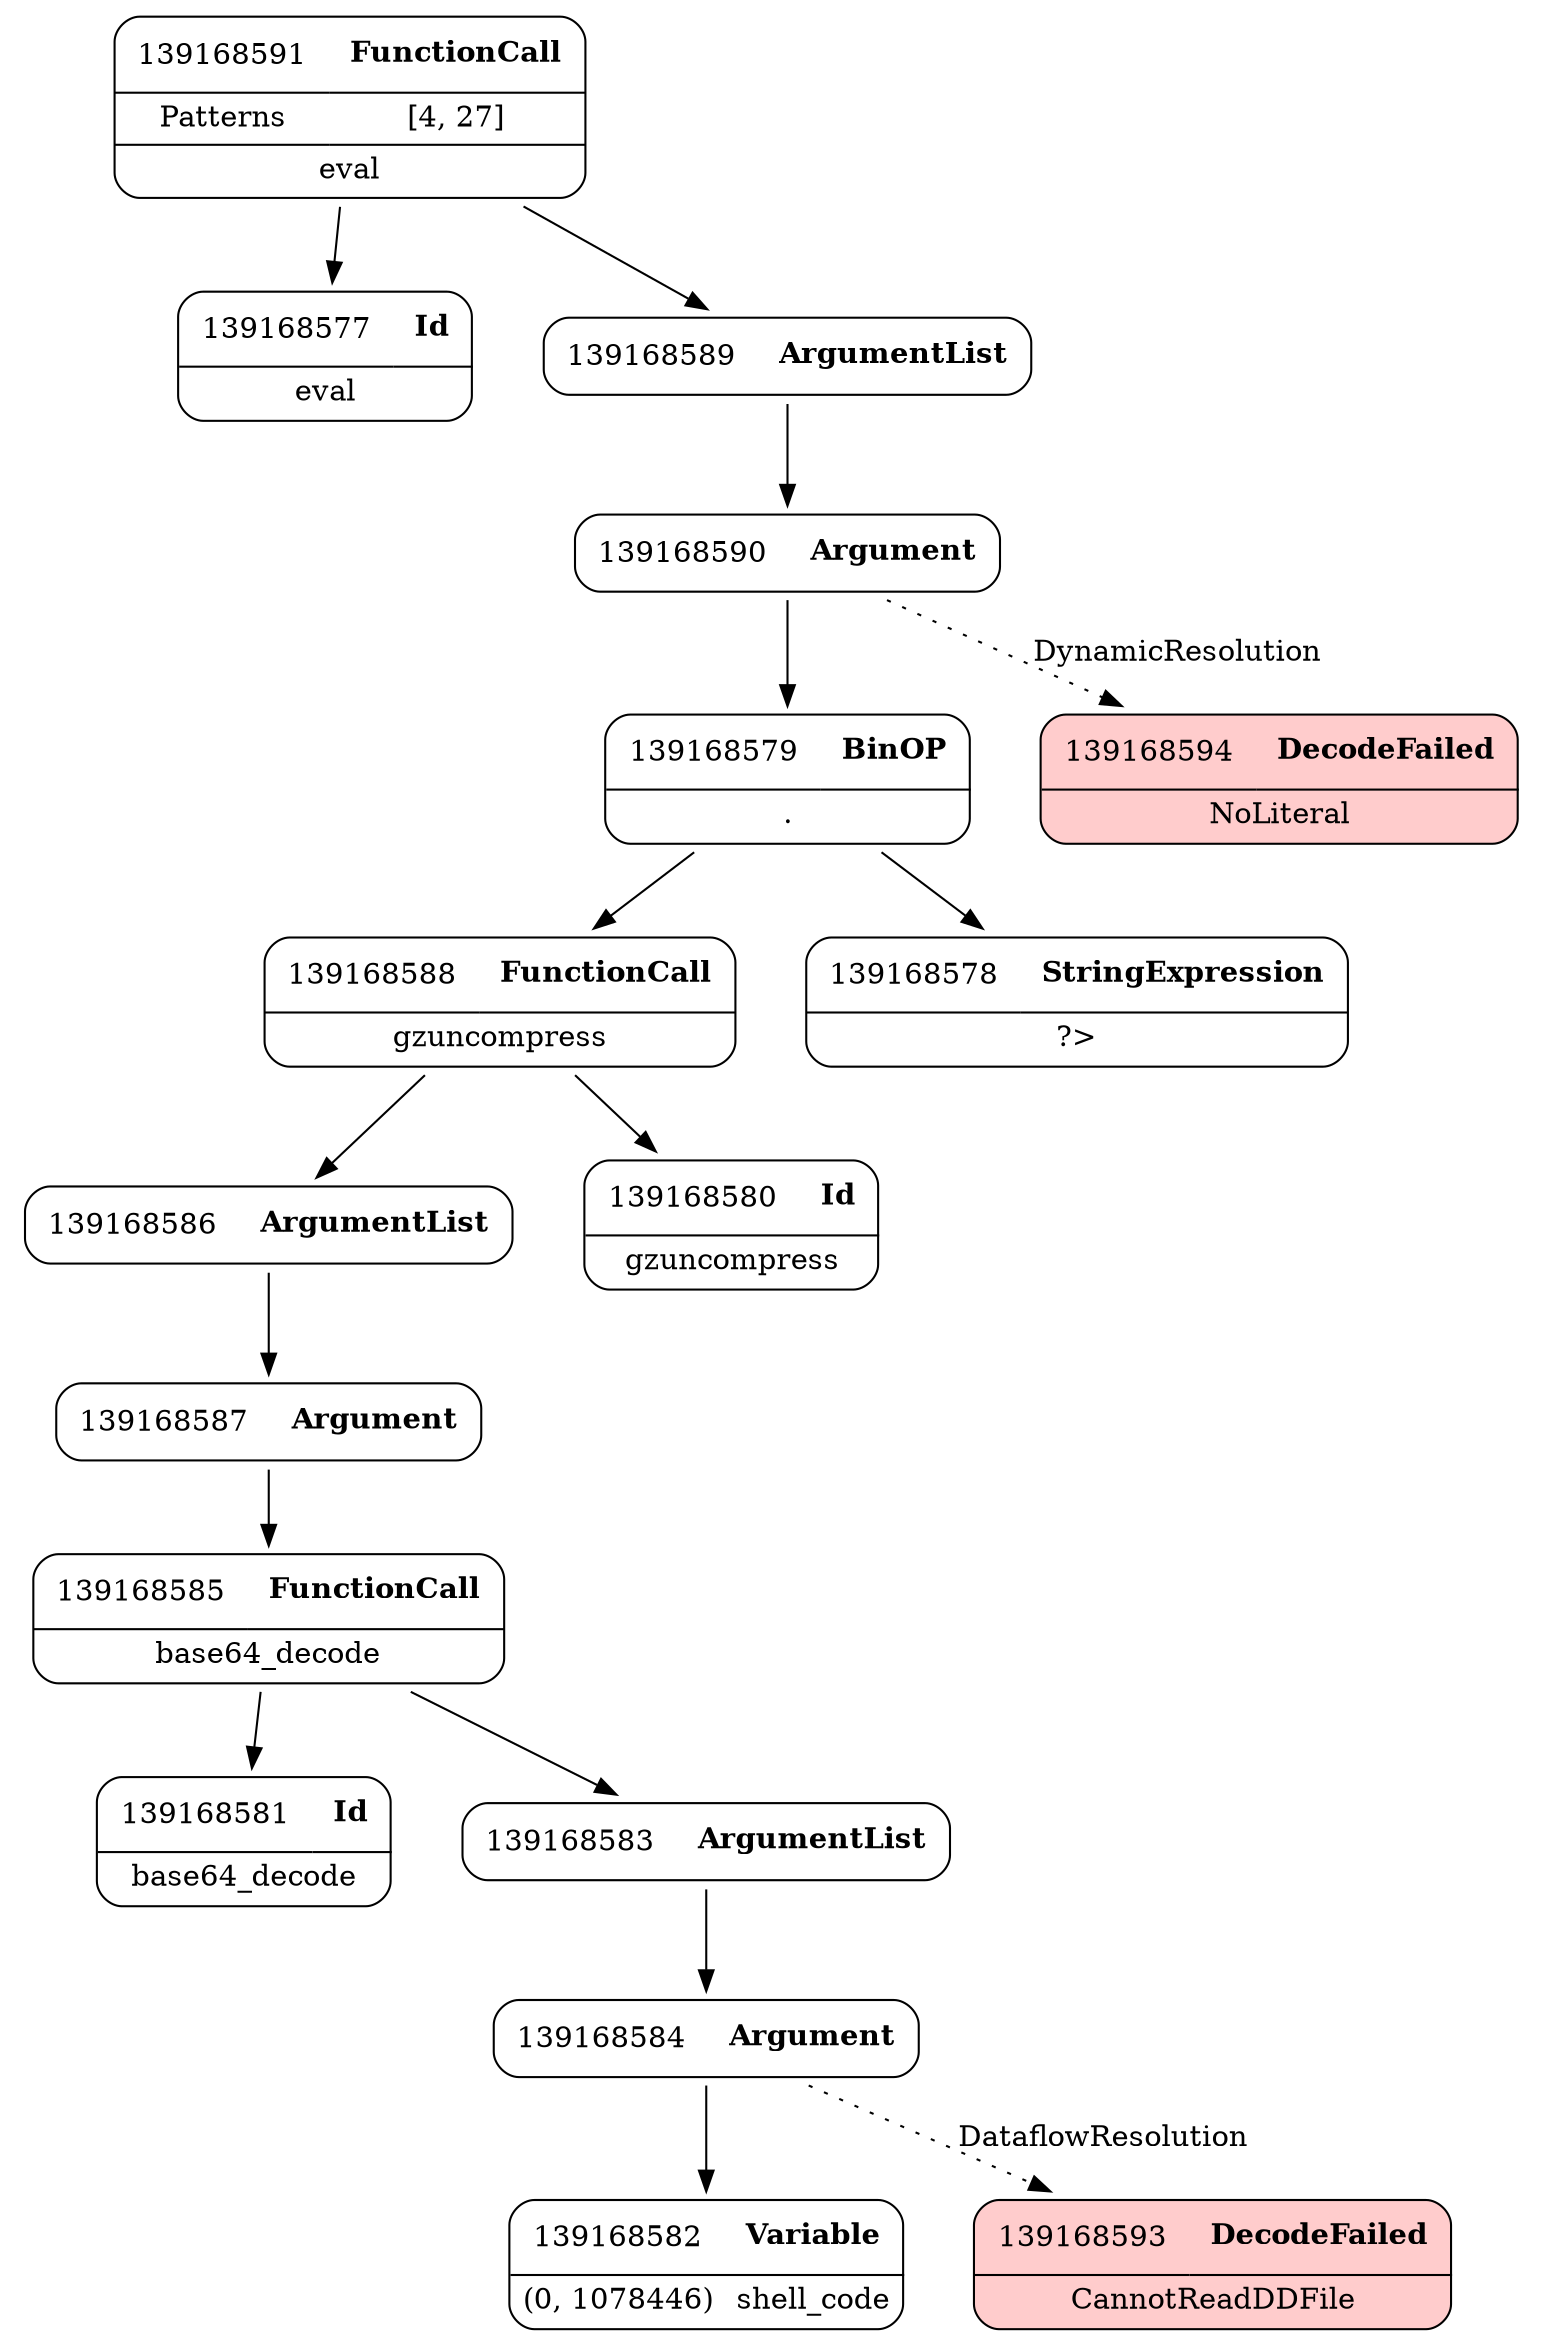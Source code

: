 digraph ast {
node [shape=none];
139168587 [label=<<TABLE border='1' cellspacing='0' cellpadding='10' style='rounded' ><TR><TD border='0'>139168587</TD><TD border='0'><B>Argument</B></TD></TR></TABLE>>];
139168587 -> 139168585 [weight=2];
139168586 [label=<<TABLE border='1' cellspacing='0' cellpadding='10' style='rounded' ><TR><TD border='0'>139168586</TD><TD border='0'><B>ArgumentList</B></TD></TR></TABLE>>];
139168586 -> 139168587 [weight=2];
139168585 [label=<<TABLE border='1' cellspacing='0' cellpadding='10' style='rounded' ><TR><TD border='0'>139168585</TD><TD border='0'><B>FunctionCall</B></TD></TR><HR/><TR><TD border='0' cellpadding='5' colspan='2'>base64_decode</TD></TR></TABLE>>];
139168585 -> 139168581 [weight=2];
139168585 -> 139168583 [weight=2];
139168584 [label=<<TABLE border='1' cellspacing='0' cellpadding='10' style='rounded' ><TR><TD border='0'>139168584</TD><TD border='0'><B>Argument</B></TD></TR></TABLE>>];
139168584 -> 139168582 [weight=2];
139168584 -> 139168593 [style=dotted,label=DataflowResolution];
139168591 [label=<<TABLE border='1' cellspacing='0' cellpadding='10' style='rounded' ><TR><TD border='0'>139168591</TD><TD border='0'><B>FunctionCall</B></TD></TR><HR/><TR><TD border='0' cellpadding='5'>Patterns</TD><TD border='0' cellpadding='5'>[4, 27]</TD></TR><HR/><TR><TD border='0' cellpadding='5' colspan='2'>eval</TD></TR></TABLE>>];
139168591 -> 139168577 [weight=2];
139168591 -> 139168589 [weight=2];
139168590 [label=<<TABLE border='1' cellspacing='0' cellpadding='10' style='rounded' ><TR><TD border='0'>139168590</TD><TD border='0'><B>Argument</B></TD></TR></TABLE>>];
139168590 -> 139168579 [weight=2];
139168590 -> 139168594 [style=dotted,label=DynamicResolution];
139168589 [label=<<TABLE border='1' cellspacing='0' cellpadding='10' style='rounded' ><TR><TD border='0'>139168589</TD><TD border='0'><B>ArgumentList</B></TD></TR></TABLE>>];
139168589 -> 139168590 [weight=2];
139168588 [label=<<TABLE border='1' cellspacing='0' cellpadding='10' style='rounded' ><TR><TD border='0'>139168588</TD><TD border='0'><B>FunctionCall</B></TD></TR><HR/><TR><TD border='0' cellpadding='5' colspan='2'>gzuncompress</TD></TR></TABLE>>];
139168588 -> 139168580 [weight=2];
139168588 -> 139168586 [weight=2];
139168579 [label=<<TABLE border='1' cellspacing='0' cellpadding='10' style='rounded' ><TR><TD border='0'>139168579</TD><TD border='0'><B>BinOP</B></TD></TR><HR/><TR><TD border='0' cellpadding='5' colspan='2'>.</TD></TR></TABLE>>];
139168579 -> 139168578 [weight=2];
139168579 -> 139168588 [weight=2];
139168578 [label=<<TABLE border='1' cellspacing='0' cellpadding='10' style='rounded' ><TR><TD border='0'>139168578</TD><TD border='0'><B>StringExpression</B></TD></TR><HR/><TR><TD border='0' cellpadding='5' colspan='2'>?&gt;</TD></TR></TABLE>>];
139168577 [label=<<TABLE border='1' cellspacing='0' cellpadding='10' style='rounded' ><TR><TD border='0'>139168577</TD><TD border='0'><B>Id</B></TD></TR><HR/><TR><TD border='0' cellpadding='5' colspan='2'>eval</TD></TR></TABLE>>];
139168583 [label=<<TABLE border='1' cellspacing='0' cellpadding='10' style='rounded' ><TR><TD border='0'>139168583</TD><TD border='0'><B>ArgumentList</B></TD></TR></TABLE>>];
139168583 -> 139168584 [weight=2];
139168582 [label=<<TABLE border='1' cellspacing='0' cellpadding='10' style='rounded' ><TR><TD border='0'>139168582</TD><TD border='0'><B>Variable</B></TD></TR><HR/><TR><TD border='0' cellpadding='5'>(0, 1078446)</TD><TD border='0' cellpadding='5'>shell_code</TD></TR></TABLE>>];
139168581 [label=<<TABLE border='1' cellspacing='0' cellpadding='10' style='rounded' ><TR><TD border='0'>139168581</TD><TD border='0'><B>Id</B></TD></TR><HR/><TR><TD border='0' cellpadding='5' colspan='2'>base64_decode</TD></TR></TABLE>>];
139168580 [label=<<TABLE border='1' cellspacing='0' cellpadding='10' style='rounded' ><TR><TD border='0'>139168580</TD><TD border='0'><B>Id</B></TD></TR><HR/><TR><TD border='0' cellpadding='5' colspan='2'>gzuncompress</TD></TR></TABLE>>];
139168594 [label=<<TABLE border='1' cellspacing='0' cellpadding='10' style='rounded' bgcolor='#FFCCCC' ><TR><TD border='0'>139168594</TD><TD border='0'><B>DecodeFailed</B></TD></TR><HR/><TR><TD border='0' cellpadding='5' colspan='2'>NoLiteral</TD></TR></TABLE>>];
139168593 [label=<<TABLE border='1' cellspacing='0' cellpadding='10' style='rounded' bgcolor='#FFCCCC' ><TR><TD border='0'>139168593</TD><TD border='0'><B>DecodeFailed</B></TD></TR><HR/><TR><TD border='0' cellpadding='5' colspan='2'>CannotReadDDFile</TD></TR></TABLE>>];
}
